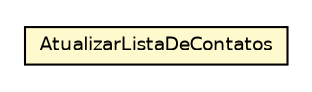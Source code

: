#!/usr/local/bin/dot
#
# Class diagram 
# Generated by UmlGraph version 4.6 (http://www.spinellis.gr/sw/umlgraph)
#

digraph G {
	edge [fontname="Helvetica",fontsize=10,labelfontname="Helvetica",labelfontsize=10];
	node [fontname="Helvetica",fontsize=10,shape=plaintext];
	// br.net.meditec.client.events.AtualizarListaDeContatos
	c3535 [label=<<table border="0" cellborder="1" cellspacing="0" cellpadding="2" port="p" bgcolor="lemonChiffon" href="./AtualizarListaDeContatos.html">
		<tr><td><table border="0" cellspacing="0" cellpadding="1">
			<tr><td> AtualizarListaDeContatos </td></tr>
		</table></td></tr>
		</table>>, fontname="Helvetica", fontcolor="black", fontsize=9.0];
}

